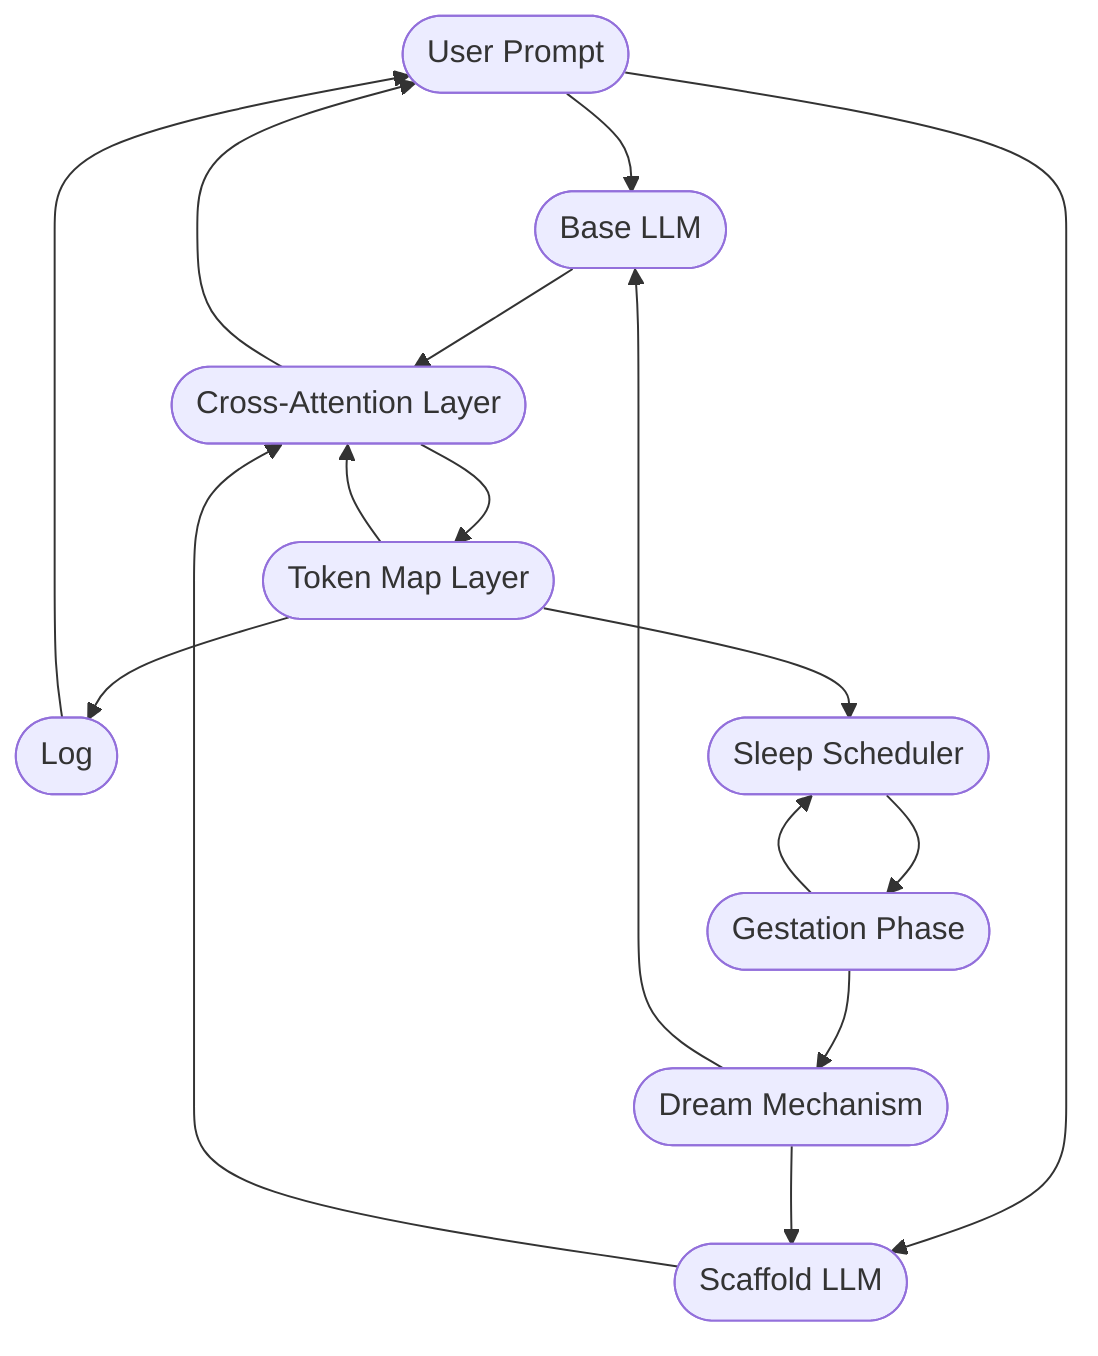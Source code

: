 flowchart TD
    UserPrompt([User Prompt]) --> BaseLLM([Base LLM])
    UserPrompt --> ScaffoldLLM([Scaffold LLM])
    BaseLLM --> CrossAttention([Cross-Attention Layer])
    ScaffoldLLM --> CrossAttention
    CrossAttention --> TokenMap([Token Map Layer])
    TokenMap --> Log([Log])
    TokenMap --> SleepScheduler([Sleep Scheduler])
    SleepScheduler --> Gestation([Gestation Phase])
    Gestation --> Dreaming([Dream Mechanism])

    %% Feedback Paths
    Log --> UserPrompt
    Dreaming --> BaseLLM
    Dreaming --> ScaffoldLLM
    Gestation --> SleepScheduler
    TokenMap --> CrossAttention
    CrossAttention --> UserPrompt